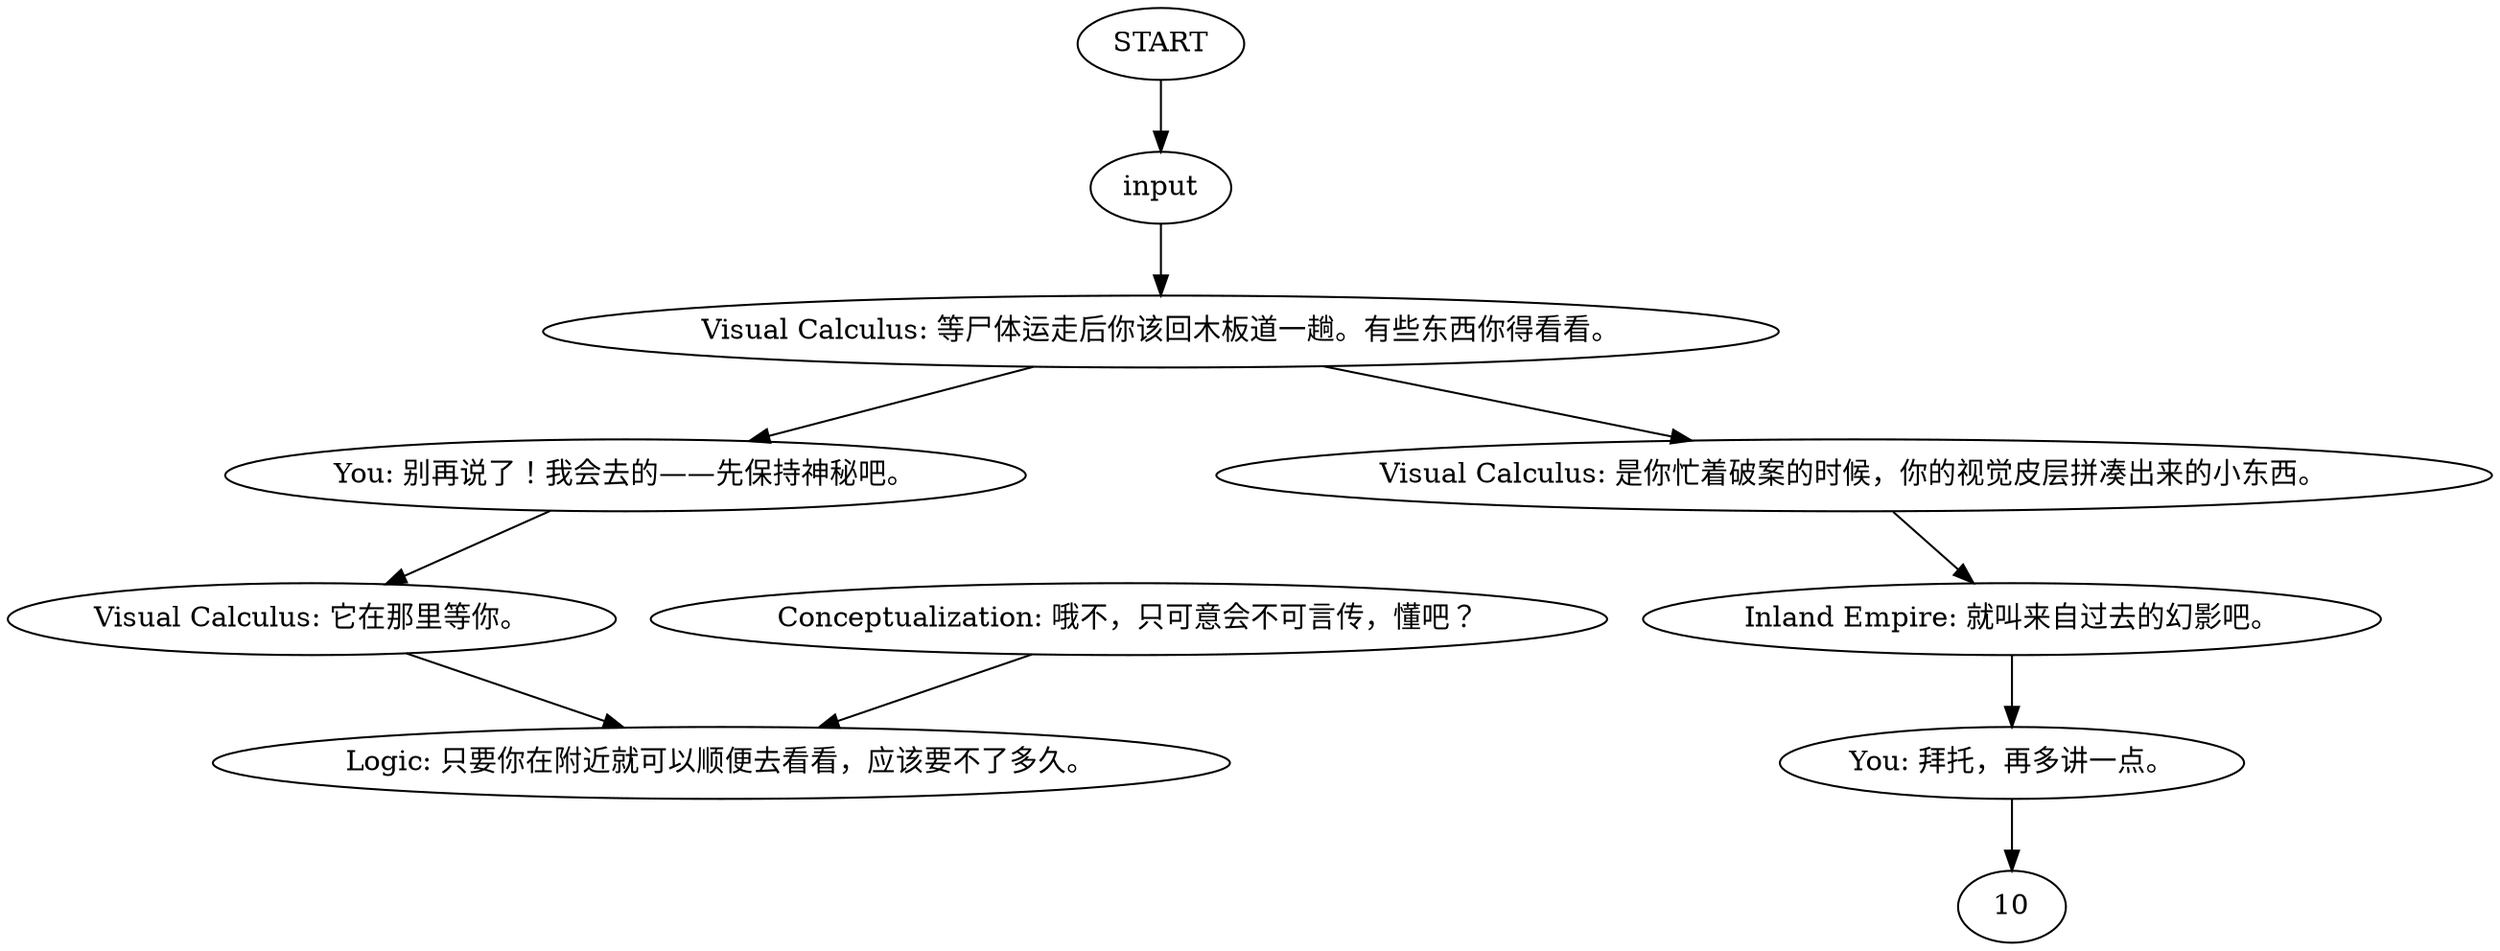 # Helen - EasterEggs / Pleasure Wheel / Flow – PLAZA ORB / viscal pleasure wheel intro
# Viscal intro after WCW quest not taken
# ==================================================
digraph G {
	  0 [label="START"];
	  1 [label="input"];
	  2 [label="Visual Calculus: 等尸体运走后你该回木板道一趟。有些东西你得看看。"];
	  3 [label="Inland Empire: 就叫来自过去的幻影吧。"];
	  4 [label="You: 别再说了！我会去的——先保持神秘吧。"];
	  5 [label="Visual Calculus: 它在那里等你。"];
	  6 [label="Logic: 只要你在附近就可以顺便去看看，应该要不了多久。"];
	  7 [label="Conceptualization: 哦不，只可意会不可言传，懂吧？"];
	  8 [label="You: 拜托，再多讲一点。"];
	  9 [label="Visual Calculus: 是你忙着破案的时候，你的视觉皮层拼凑出来的小东西。"];
	  0 -> 1
	  1 -> 2
	  2 -> 9
	  2 -> 4
	  3 -> 8
	  4 -> 5
	  5 -> 6
	  7 -> 6
	  8 -> 10
	  9 -> 3
}

